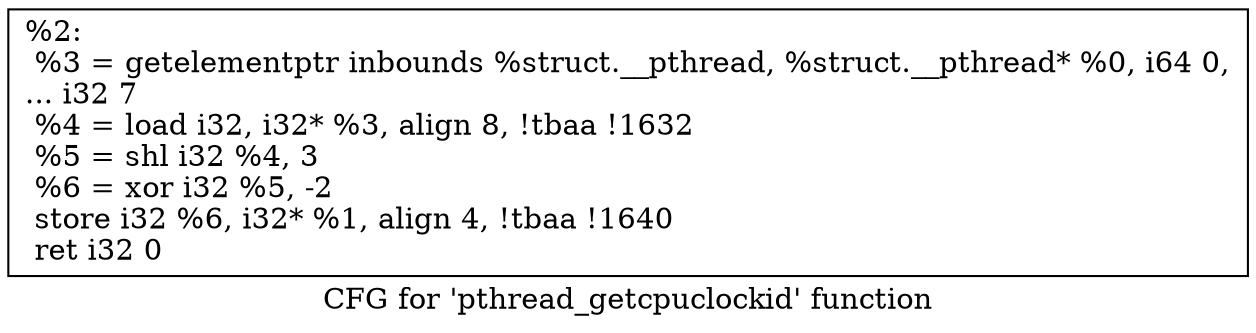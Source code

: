 digraph "CFG for 'pthread_getcpuclockid' function" {
	label="CFG for 'pthread_getcpuclockid' function";

	Node0x1bf07a0 [shape=record,label="{%2:\l  %3 = getelementptr inbounds %struct.__pthread, %struct.__pthread* %0, i64 0,\l... i32 7\l  %4 = load i32, i32* %3, align 8, !tbaa !1632\l  %5 = shl i32 %4, 3\l  %6 = xor i32 %5, -2\l  store i32 %6, i32* %1, align 4, !tbaa !1640\l  ret i32 0\l}"];
}
